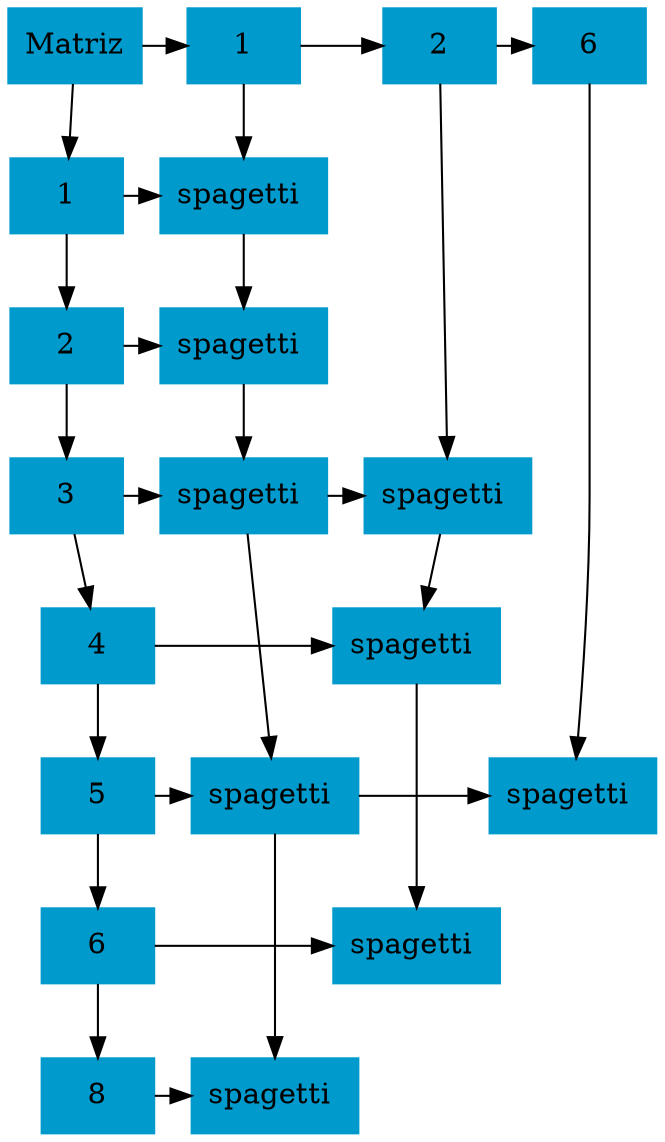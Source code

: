 digraph G{
node[shape=box, style=filled, color=deepskyblue3];
edge[color=black];
rankdir=UD;
{rank=min; Matriz;"75368910812";"75368910827";"75368912912";}

{rank=same; 75368910776;"75368910815";}
{rank=same; 75368910818;"75368910824";}
{rank=same; 75368910821;"75368910839";"75368910830";}
{rank=same; 75368910836;"75368910842";}
{rank=same; 75368910833;"75368910659";"75368912915";}
{rank=same; 75368910845;"75368912903";}
{rank=same; 75368912900;"75368912909";}
"75368910812"[label="1"];
"75368910827"[label="2"];
"75368912912"[label="6"];
"75368910776"[label = "1"];
"75368910818"[label = "2"];
"75368910821"[label = "3"];
"75368910836"[label = "4"];
"75368910833"[label = "5"];
"75368910845"[label = "6"];
"75368912900"[label = "8"];
"75368910815"[label = "spagetti "];

"75368910824"[label = "spagetti "];

"75368910839"[label = "spagetti "];
"75368910830"[label = "spagetti "];

"75368910842"[label = "spagetti "];

"75368910659"[label = "spagetti "];
"75368912915"[label = "spagetti "];

"75368912903"[label = "spagetti "];

"75368912909"[label = "spagetti "];

Matriz -> "75368910812";
"75368910812" -> "75368910827";
"75368910827" -> "75368912912";
Matriz -> "75368910776";
"75368910776" -> "75368910818";
"75368910818" -> "75368910821";
"75368910821" -> "75368910836";
"75368910836" -> "75368910833";
"75368910833" -> "75368910845";
"75368910845" -> "75368912900";
"75368910776" -> "75368910815";

"75368910818" -> "75368910824";

"75368910821" -> "75368910839";
"75368910839" -> "75368910830";

"75368910836" -> "75368910842";

"75368910833" -> "75368910659";
"75368910659" -> "75368912915";

"75368910845" -> "75368912903";

"75368912900" -> "75368912909";

"75368910812" -> "75368910815";
"75368910815" -> "75368910824";
"75368910824" -> "75368910839";
"75368910839" -> "75368910659";
"75368910659" -> "75368912909";

"75368910827" -> "75368910830";
"75368910830" -> "75368910842";
"75368910842" -> "75368912903";

"75368912912" -> "75368912915";


}
